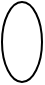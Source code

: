 <mxfile version="23.0.2" type="github">
  <diagram name="Page-1" id="LtAFJgZDJB0Z4O6B17cV">
    <mxGraphModel dx="1393" dy="758" grid="1" gridSize="10" guides="1" tooltips="1" connect="1" arrows="1" fold="1" page="1" pageScale="1" pageWidth="850" pageHeight="1100" math="0" shadow="0">
      <root>
        <mxCell id="0" />
        <mxCell id="1" parent="0" />
        <mxCell id="TWo0HUc-eu1ZAmvcDxBl-2" value="" style="ellipse;whiteSpace=wrap;html=1;" vertex="1" parent="1">
          <mxGeometry x="570" y="250" width="20" height="40" as="geometry" />
        </mxCell>
      </root>
    </mxGraphModel>
  </diagram>
</mxfile>
